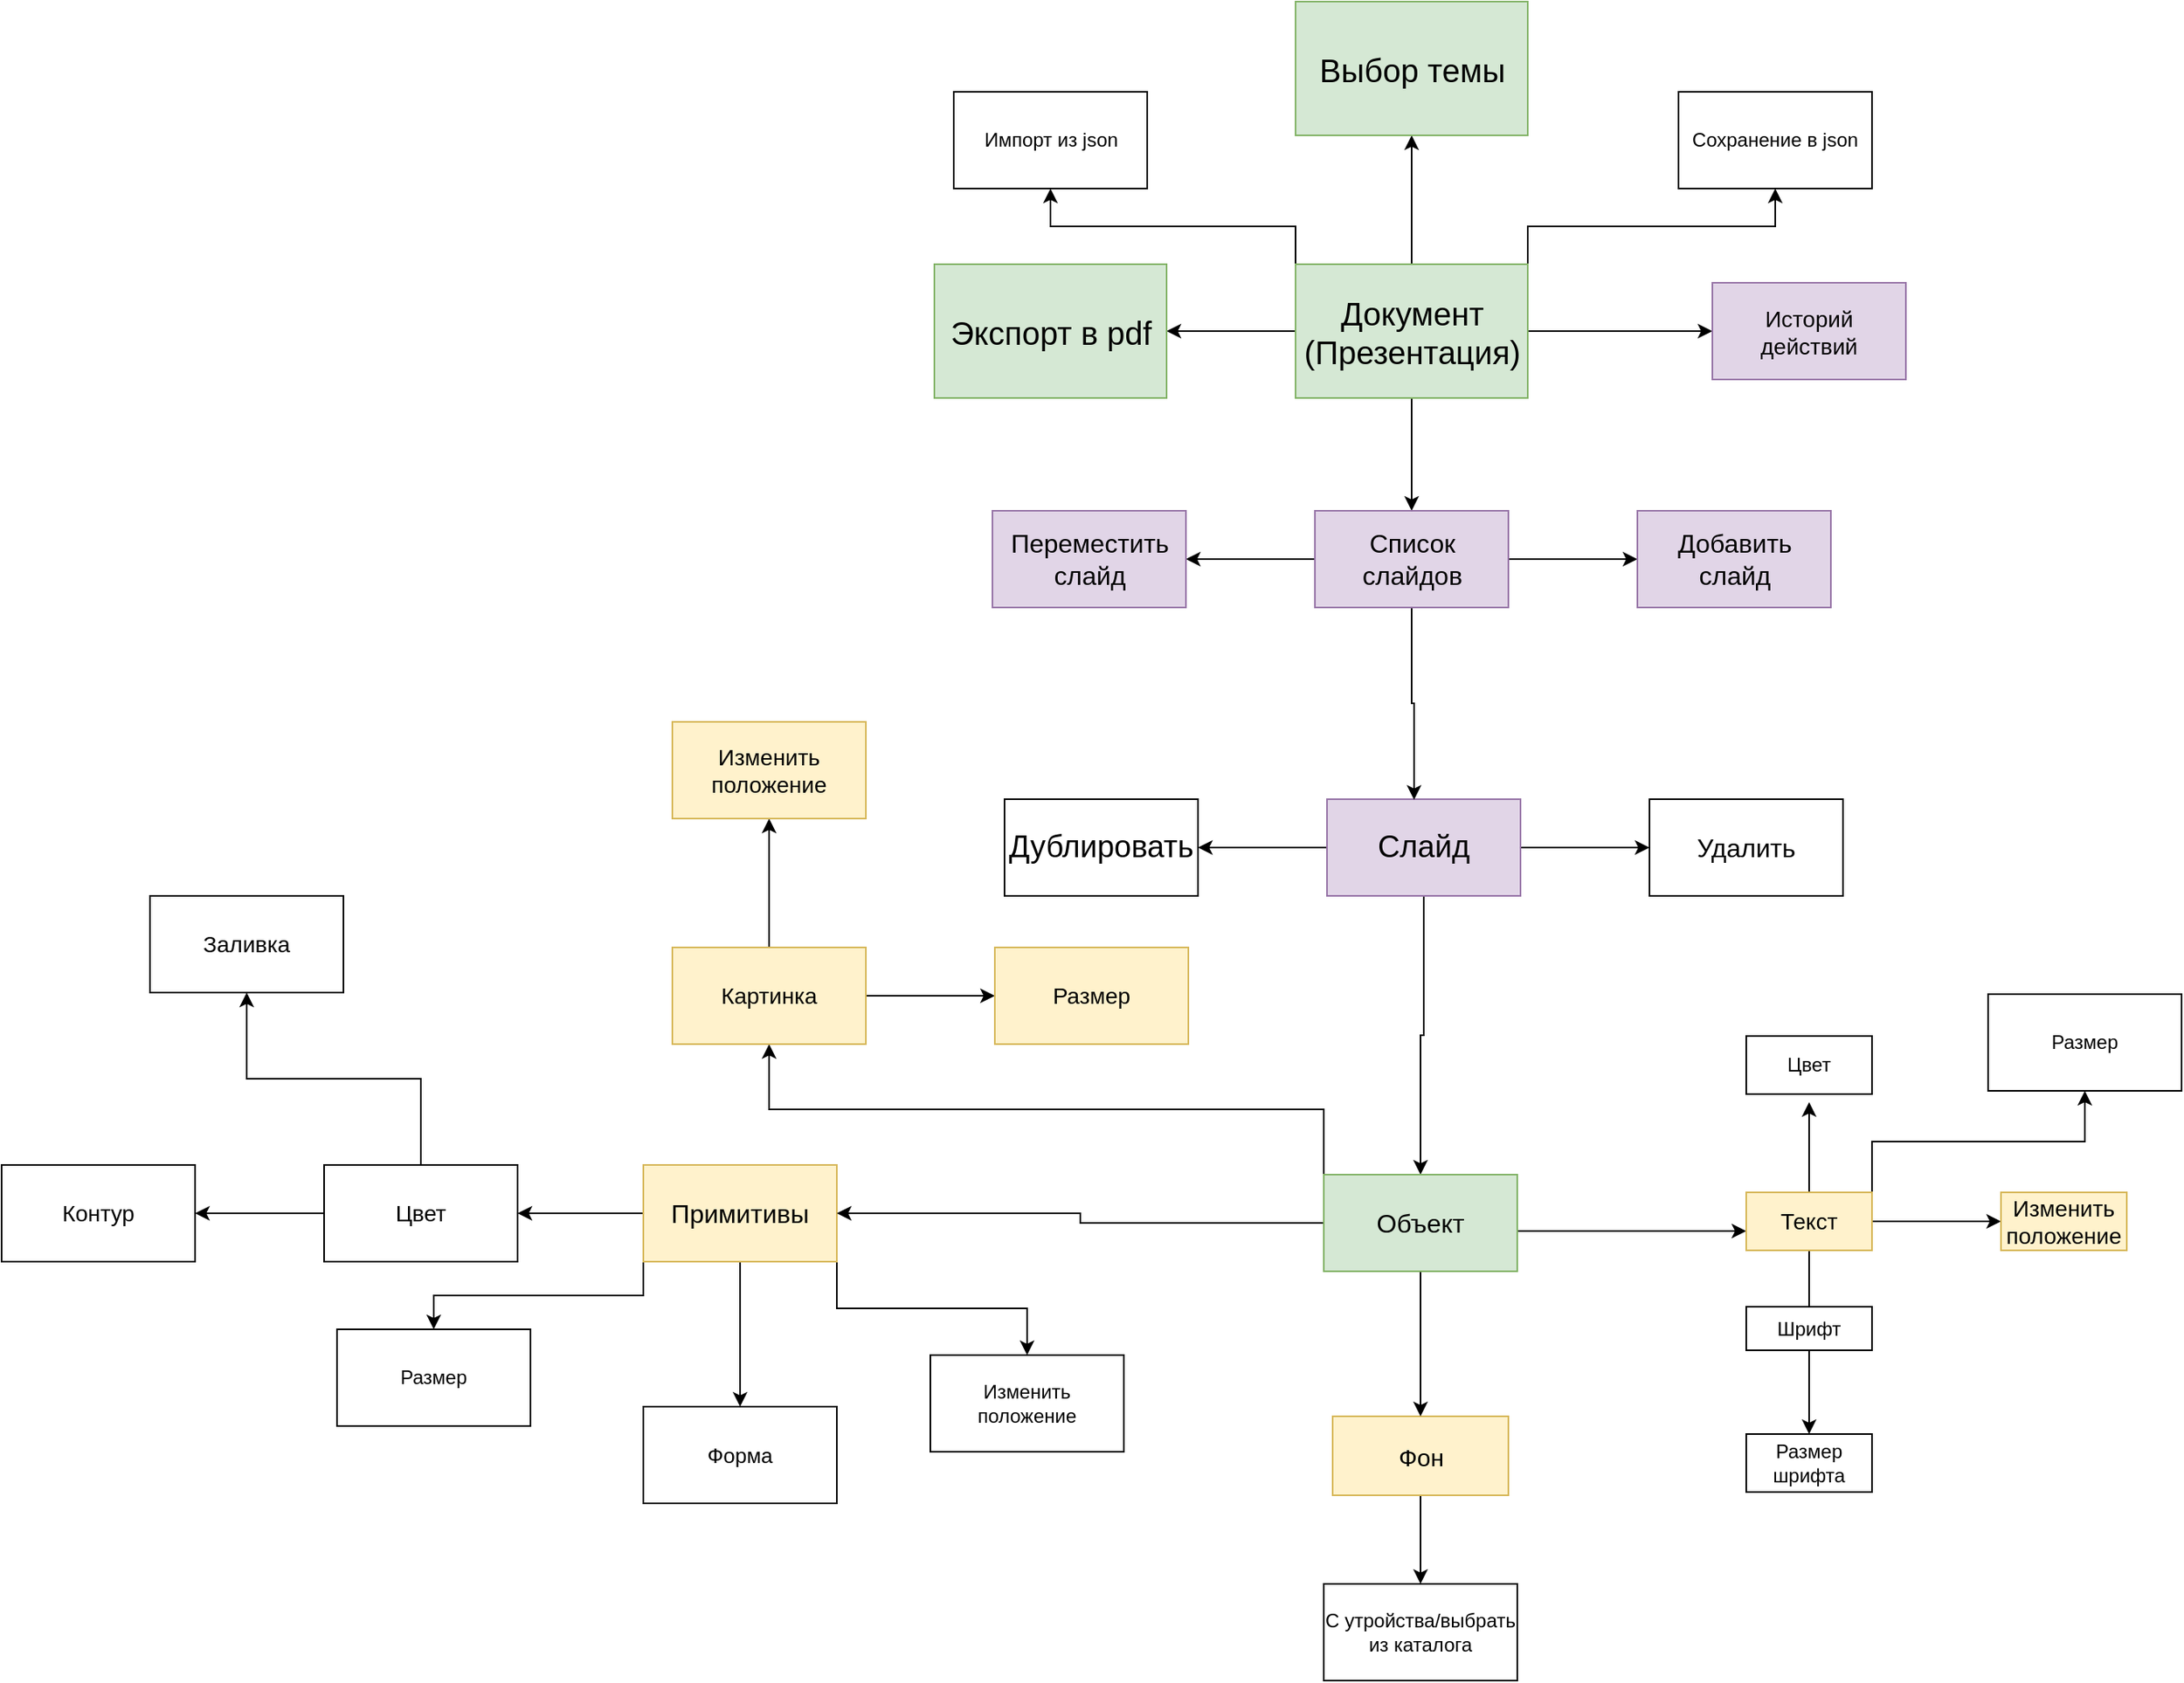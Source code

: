 <mxfile version="21.7.2" type="github">
  <diagram name="Страница — 1" id="iNld8wYBHNFczWK-KUSU">
    <mxGraphModel dx="2062" dy="1797" grid="1" gridSize="16" guides="1" tooltips="1" connect="1" arrows="1" fold="1" page="1" pageScale="1" pageWidth="827" pageHeight="1169" math="0" shadow="0">
      <root>
        <mxCell id="0" />
        <mxCell id="1" parent="0" />
        <mxCell id="mk_YrIzJI_6ENqU5XBet-40" style="edgeStyle=orthogonalEdgeStyle;rounded=0;orthogonalLoop=1;jettySize=auto;html=1;exitX=1;exitY=0.5;exitDx=0;exitDy=0;" parent="1" source="mk_YrIzJI_6ENqU5XBet-1" target="mk_YrIzJI_6ENqU5XBet-41" edge="1">
          <mxGeometry relative="1" as="geometry">
            <mxPoint x="278" y="-115" as="targetPoint" />
          </mxGeometry>
        </mxCell>
        <mxCell id="mk_YrIzJI_6ENqU5XBet-114" style="edgeStyle=orthogonalEdgeStyle;rounded=0;orthogonalLoop=1;jettySize=auto;html=1;entryX=0.5;entryY=0;entryDx=0;entryDy=0;" parent="1" source="mk_YrIzJI_6ENqU5XBet-1" target="mk_YrIzJI_6ENqU5XBet-35" edge="1">
          <mxGeometry relative="1" as="geometry" />
        </mxCell>
        <mxCell id="yCtnSM6kdCkITJ4L6hRp-8" value="" style="edgeStyle=orthogonalEdgeStyle;rounded=0;orthogonalLoop=1;jettySize=auto;html=1;" edge="1" parent="1" source="mk_YrIzJI_6ENqU5XBet-1" target="yCtnSM6kdCkITJ4L6hRp-7">
          <mxGeometry relative="1" as="geometry" />
        </mxCell>
        <mxCell id="yCtnSM6kdCkITJ4L6hRp-15" value="" style="edgeStyle=orthogonalEdgeStyle;rounded=0;orthogonalLoop=1;jettySize=auto;html=1;" edge="1" parent="1" source="mk_YrIzJI_6ENqU5XBet-1" target="yCtnSM6kdCkITJ4L6hRp-14">
          <mxGeometry relative="1" as="geometry" />
        </mxCell>
        <mxCell id="yCtnSM6kdCkITJ4L6hRp-16" style="edgeStyle=orthogonalEdgeStyle;rounded=0;orthogonalLoop=1;jettySize=auto;html=1;exitX=1;exitY=0;exitDx=0;exitDy=0;" edge="1" parent="1" source="mk_YrIzJI_6ENqU5XBet-1" target="yCtnSM6kdCkITJ4L6hRp-17">
          <mxGeometry relative="1" as="geometry">
            <mxPoint x="384" y="-160" as="targetPoint" />
          </mxGeometry>
        </mxCell>
        <mxCell id="yCtnSM6kdCkITJ4L6hRp-21" style="edgeStyle=orthogonalEdgeStyle;rounded=0;orthogonalLoop=1;jettySize=auto;html=1;exitX=0;exitY=0;exitDx=0;exitDy=0;" edge="1" parent="1" source="mk_YrIzJI_6ENqU5XBet-1" target="yCtnSM6kdCkITJ4L6hRp-22">
          <mxGeometry relative="1" as="geometry">
            <mxPoint x="-64" y="-144" as="targetPoint" />
          </mxGeometry>
        </mxCell>
        <mxCell id="mk_YrIzJI_6ENqU5XBet-1" value="&lt;font style=&quot;font-size: 20px;&quot;&gt;Документ&lt;br&gt;(Презентация)&lt;br&gt;&lt;/font&gt;" style="rounded=0;whiteSpace=wrap;html=1;fillColor=#d5e8d4;strokeColor=#82b366;" parent="1" vertex="1">
          <mxGeometry x="86.5" y="-83" width="144" height="83" as="geometry" />
        </mxCell>
        <mxCell id="mk_YrIzJI_6ENqU5XBet-7" value="" style="edgeStyle=orthogonalEdgeStyle;rounded=0;orthogonalLoop=1;jettySize=auto;html=1;exitX=0.75;exitY=0;exitDx=0;exitDy=0;" parent="1" edge="1">
          <mxGeometry relative="1" as="geometry">
            <mxPoint x="194.005" y="493" as="sourcePoint" />
            <mxPoint x="366" y="517.0" as="targetPoint" />
            <Array as="points">
              <mxPoint x="208" y="517" />
              <mxPoint x="453" y="517" />
            </Array>
          </mxGeometry>
        </mxCell>
        <mxCell id="mk_YrIzJI_6ENqU5XBet-55" style="edgeStyle=orthogonalEdgeStyle;rounded=0;orthogonalLoop=1;jettySize=auto;html=1;exitX=0.5;exitY=1;exitDx=0;exitDy=0;" parent="1" source="mk_YrIzJI_6ENqU5XBet-2" target="mk_YrIzJI_6ENqU5XBet-43" edge="1">
          <mxGeometry relative="1" as="geometry" />
        </mxCell>
        <mxCell id="mk_YrIzJI_6ENqU5XBet-107" value="" style="edgeStyle=orthogonalEdgeStyle;rounded=0;orthogonalLoop=1;jettySize=auto;html=1;" parent="1" source="mk_YrIzJI_6ENqU5XBet-2" target="mk_YrIzJI_6ENqU5XBet-106" edge="1">
          <mxGeometry relative="1" as="geometry" />
        </mxCell>
        <mxCell id="mk_YrIzJI_6ENqU5XBet-109" value="" style="edgeStyle=orthogonalEdgeStyle;rounded=0;orthogonalLoop=1;jettySize=auto;html=1;" parent="1" source="mk_YrIzJI_6ENqU5XBet-2" target="mk_YrIzJI_6ENqU5XBet-108" edge="1">
          <mxGeometry relative="1" as="geometry" />
        </mxCell>
        <mxCell id="mk_YrIzJI_6ENqU5XBet-2" value="&lt;font style=&quot;font-size: 19px;&quot;&gt;Слайд&lt;/font&gt;" style="whiteSpace=wrap;html=1;rounded=0;fillColor=#e1d5e7;strokeColor=#9673a6;" parent="1" vertex="1">
          <mxGeometry x="106" y="249" width="120" height="60" as="geometry" />
        </mxCell>
        <mxCell id="yCtnSM6kdCkITJ4L6hRp-33" style="edgeStyle=orthogonalEdgeStyle;rounded=0;orthogonalLoop=1;jettySize=auto;html=1;exitX=0.5;exitY=1;exitDx=0;exitDy=0;" edge="1" parent="1" source="mk_YrIzJI_6ENqU5XBet-4" target="yCtnSM6kdCkITJ4L6hRp-34">
          <mxGeometry relative="1" as="geometry">
            <mxPoint x="163.882" y="720" as="targetPoint" />
          </mxGeometry>
        </mxCell>
        <mxCell id="mk_YrIzJI_6ENqU5XBet-4" value="&lt;font style=&quot;font-size: 15px;&quot;&gt;Фон&lt;/font&gt;" style="whiteSpace=wrap;html=1;rounded=0;fillColor=#fff2cc;strokeColor=#d6b656;" parent="1" vertex="1">
          <mxGeometry x="109.5" y="632" width="109" height="49" as="geometry" />
        </mxCell>
        <mxCell id="mk_YrIzJI_6ENqU5XBet-13" value="" style="edgeStyle=orthogonalEdgeStyle;rounded=0;orthogonalLoop=1;jettySize=auto;html=1;" parent="1" source="mk_YrIzJI_6ENqU5XBet-6" edge="1">
          <mxGeometry relative="1" as="geometry">
            <mxPoint x="405.0" y="583" as="targetPoint" />
          </mxGeometry>
        </mxCell>
        <mxCell id="mk_YrIzJI_6ENqU5XBet-15" value="" style="edgeStyle=orthogonalEdgeStyle;rounded=0;orthogonalLoop=1;jettySize=auto;html=1;" parent="1" source="mk_YrIzJI_6ENqU5XBet-6" edge="1">
          <mxGeometry relative="1" as="geometry">
            <mxPoint x="405.0" y="437" as="targetPoint" />
          </mxGeometry>
        </mxCell>
        <mxCell id="yCtnSM6kdCkITJ4L6hRp-28" value="" style="edgeStyle=orthogonalEdgeStyle;rounded=0;orthogonalLoop=1;jettySize=auto;html=1;" edge="1" parent="1" source="mk_YrIzJI_6ENqU5XBet-6" target="yCtnSM6kdCkITJ4L6hRp-27">
          <mxGeometry relative="1" as="geometry" />
        </mxCell>
        <mxCell id="yCtnSM6kdCkITJ4L6hRp-31" style="edgeStyle=orthogonalEdgeStyle;rounded=0;orthogonalLoop=1;jettySize=auto;html=1;exitX=1;exitY=0;exitDx=0;exitDy=0;" edge="1" parent="1" source="mk_YrIzJI_6ENqU5XBet-6" target="yCtnSM6kdCkITJ4L6hRp-32">
          <mxGeometry relative="1" as="geometry">
            <mxPoint x="576.0" y="400" as="targetPoint" />
          </mxGeometry>
        </mxCell>
        <mxCell id="mk_YrIzJI_6ENqU5XBet-6" value="&lt;font style=&quot;font-size: 14px;&quot;&gt;Текст&lt;/font&gt;" style="whiteSpace=wrap;html=1;rounded=0;fillColor=#fff2cc;strokeColor=#d6b656;" parent="1" vertex="1">
          <mxGeometry x="366" y="493" width="78" height="36" as="geometry" />
        </mxCell>
        <mxCell id="mk_YrIzJI_6ENqU5XBet-56" style="edgeStyle=orthogonalEdgeStyle;rounded=0;orthogonalLoop=1;jettySize=auto;html=1;exitX=0.5;exitY=1;exitDx=0;exitDy=0;entryX=0.5;entryY=0;entryDx=0;entryDy=0;" parent="1" source="mk_YrIzJI_6ENqU5XBet-12" target="mk_YrIzJI_6ENqU5XBet-18" edge="1">
          <mxGeometry relative="1" as="geometry" />
        </mxCell>
        <mxCell id="mk_YrIzJI_6ENqU5XBet-12" value="Шрифт" style="whiteSpace=wrap;html=1;rounded=0;" parent="1" vertex="1">
          <mxGeometry x="366" y="564" width="78" height="27" as="geometry" />
        </mxCell>
        <mxCell id="mk_YrIzJI_6ENqU5XBet-14" value="Цвет" style="whiteSpace=wrap;html=1;rounded=0;" parent="1" vertex="1">
          <mxGeometry x="366" y="396" width="78" height="36" as="geometry" />
        </mxCell>
        <mxCell id="mk_YrIzJI_6ENqU5XBet-18" value="Размер шрифта" style="whiteSpace=wrap;html=1;rounded=0;" parent="1" vertex="1">
          <mxGeometry x="366" y="643" width="78" height="36" as="geometry" />
        </mxCell>
        <mxCell id="mk_YrIzJI_6ENqU5XBet-25" value="" style="edgeStyle=orthogonalEdgeStyle;rounded=0;orthogonalLoop=1;jettySize=auto;html=1;" parent="1" source="mk_YrIzJI_6ENqU5XBet-22" target="mk_YrIzJI_6ENqU5XBet-24" edge="1">
          <mxGeometry relative="1" as="geometry" />
        </mxCell>
        <mxCell id="mk_YrIzJI_6ENqU5XBet-38" value="" style="edgeStyle=orthogonalEdgeStyle;rounded=0;orthogonalLoop=1;jettySize=auto;html=1;" parent="1" source="mk_YrIzJI_6ENqU5XBet-22" target="mk_YrIzJI_6ENqU5XBet-37" edge="1">
          <mxGeometry relative="1" as="geometry" />
        </mxCell>
        <mxCell id="yCtnSM6kdCkITJ4L6hRp-23" style="edgeStyle=orthogonalEdgeStyle;rounded=0;orthogonalLoop=1;jettySize=auto;html=1;exitX=1;exitY=1;exitDx=0;exitDy=0;" edge="1" parent="1" source="mk_YrIzJI_6ENqU5XBet-22" target="yCtnSM6kdCkITJ4L6hRp-24">
          <mxGeometry relative="1" as="geometry">
            <mxPoint x="-80" y="624" as="targetPoint" />
          </mxGeometry>
        </mxCell>
        <mxCell id="yCtnSM6kdCkITJ4L6hRp-25" style="edgeStyle=orthogonalEdgeStyle;rounded=0;orthogonalLoop=1;jettySize=auto;html=1;exitX=0;exitY=1;exitDx=0;exitDy=0;" edge="1" parent="1" source="mk_YrIzJI_6ENqU5XBet-22" target="yCtnSM6kdCkITJ4L6hRp-26">
          <mxGeometry relative="1" as="geometry">
            <mxPoint x="-448" y="608" as="targetPoint" />
          </mxGeometry>
        </mxCell>
        <mxCell id="mk_YrIzJI_6ENqU5XBet-22" value="&lt;font style=&quot;font-size: 16px;&quot;&gt;Примитивы&lt;/font&gt;" style="rounded=0;whiteSpace=wrap;html=1;fillColor=#fff2cc;strokeColor=#d6b656;" parent="1" vertex="1">
          <mxGeometry x="-318" y="476" width="120" height="60" as="geometry" />
        </mxCell>
        <mxCell id="mk_YrIzJI_6ENqU5XBet-59" value="" style="edgeStyle=orthogonalEdgeStyle;rounded=0;orthogonalLoop=1;jettySize=auto;html=1;" parent="1" source="mk_YrIzJI_6ENqU5XBet-24" target="mk_YrIzJI_6ENqU5XBet-58" edge="1">
          <mxGeometry relative="1" as="geometry" />
        </mxCell>
        <mxCell id="mk_YrIzJI_6ENqU5XBet-61" value="" style="edgeStyle=orthogonalEdgeStyle;rounded=0;orthogonalLoop=1;jettySize=auto;html=1;" parent="1" source="mk_YrIzJI_6ENqU5XBet-24" target="mk_YrIzJI_6ENqU5XBet-60" edge="1">
          <mxGeometry relative="1" as="geometry" />
        </mxCell>
        <mxCell id="mk_YrIzJI_6ENqU5XBet-24" value="&lt;font style=&quot;font-size: 14px;&quot;&gt;Цвет&lt;/font&gt;" style="rounded=0;whiteSpace=wrap;html=1;" parent="1" vertex="1">
          <mxGeometry x="-516" y="476" width="120" height="60" as="geometry" />
        </mxCell>
        <mxCell id="mk_YrIzJI_6ENqU5XBet-112" style="edgeStyle=orthogonalEdgeStyle;rounded=0;orthogonalLoop=1;jettySize=auto;html=1;entryX=0.45;entryY=0.006;entryDx=0;entryDy=0;entryPerimeter=0;" parent="1" source="mk_YrIzJI_6ENqU5XBet-35" target="mk_YrIzJI_6ENqU5XBet-2" edge="1">
          <mxGeometry relative="1" as="geometry" />
        </mxCell>
        <mxCell id="yCtnSM6kdCkITJ4L6hRp-11" value="" style="edgeStyle=orthogonalEdgeStyle;rounded=0;orthogonalLoop=1;jettySize=auto;html=1;" edge="1" parent="1" source="mk_YrIzJI_6ENqU5XBet-35" target="yCtnSM6kdCkITJ4L6hRp-10">
          <mxGeometry relative="1" as="geometry" />
        </mxCell>
        <mxCell id="yCtnSM6kdCkITJ4L6hRp-13" value="" style="edgeStyle=orthogonalEdgeStyle;rounded=0;orthogonalLoop=1;jettySize=auto;html=1;" edge="1" parent="1" source="mk_YrIzJI_6ENqU5XBet-35" target="yCtnSM6kdCkITJ4L6hRp-12">
          <mxGeometry relative="1" as="geometry" />
        </mxCell>
        <mxCell id="mk_YrIzJI_6ENqU5XBet-35" value="&lt;font style=&quot;&quot;&gt;&lt;font style=&quot;font-size: 16px;&quot;&gt;Список слайдов&lt;/font&gt;&lt;br&gt;&lt;/font&gt;" style="rounded=0;whiteSpace=wrap;html=1;fillColor=#e1d5e7;strokeColor=#9673a6;" parent="1" vertex="1">
          <mxGeometry x="98.5" y="70" width="120" height="60" as="geometry" />
        </mxCell>
        <mxCell id="mk_YrIzJI_6ENqU5XBet-37" value="&lt;font style=&quot;font-size: 13px;&quot;&gt;Форма&lt;/font&gt;" style="rounded=0;whiteSpace=wrap;html=1;" parent="1" vertex="1">
          <mxGeometry x="-318" y="626" width="120" height="60" as="geometry" />
        </mxCell>
        <mxCell id="mk_YrIzJI_6ENqU5XBet-41" value="&lt;font style=&quot;font-size: 14px;&quot;&gt;Историй действий&lt;/font&gt;" style="rounded=0;whiteSpace=wrap;html=1;fillColor=#e1d5e7;strokeColor=#9673a6;" parent="1" vertex="1">
          <mxGeometry x="345" y="-71.5" width="120" height="60" as="geometry" />
        </mxCell>
        <mxCell id="mk_YrIzJI_6ENqU5XBet-48" style="edgeStyle=orthogonalEdgeStyle;rounded=0;orthogonalLoop=1;jettySize=auto;html=1;entryX=0.5;entryY=0;entryDx=0;entryDy=0;" parent="1" source="mk_YrIzJI_6ENqU5XBet-43" target="mk_YrIzJI_6ENqU5XBet-4" edge="1">
          <mxGeometry relative="1" as="geometry" />
        </mxCell>
        <mxCell id="mk_YrIzJI_6ENqU5XBet-50" style="edgeStyle=orthogonalEdgeStyle;rounded=0;orthogonalLoop=1;jettySize=auto;html=1;exitX=0;exitY=0;exitDx=0;exitDy=0;" parent="1" source="mk_YrIzJI_6ENqU5XBet-43" target="mk_YrIzJI_6ENqU5XBet-54" edge="1">
          <mxGeometry relative="1" as="geometry">
            <mxPoint x="-16" y="285" as="targetPoint" />
          </mxGeometry>
        </mxCell>
        <mxCell id="mk_YrIzJI_6ENqU5XBet-52" style="edgeStyle=orthogonalEdgeStyle;rounded=0;orthogonalLoop=1;jettySize=auto;html=1;exitX=0;exitY=0.5;exitDx=0;exitDy=0;" parent="1" source="mk_YrIzJI_6ENqU5XBet-43" target="mk_YrIzJI_6ENqU5XBet-22" edge="1">
          <mxGeometry relative="1" as="geometry" />
        </mxCell>
        <mxCell id="mk_YrIzJI_6ENqU5XBet-43" value="&lt;font style=&quot;font-size: 16px;&quot;&gt;Объект&lt;/font&gt;" style="rounded=0;whiteSpace=wrap;html=1;fillColor=#d5e8d4;strokeColor=#82b366;" parent="1" vertex="1">
          <mxGeometry x="104.005" y="482" width="120" height="60" as="geometry" />
        </mxCell>
        <mxCell id="yCtnSM6kdCkITJ4L6hRp-2" value="" style="edgeStyle=orthogonalEdgeStyle;rounded=0;orthogonalLoop=1;jettySize=auto;html=1;" edge="1" parent="1" source="mk_YrIzJI_6ENqU5XBet-54" target="yCtnSM6kdCkITJ4L6hRp-1">
          <mxGeometry relative="1" as="geometry" />
        </mxCell>
        <mxCell id="yCtnSM6kdCkITJ4L6hRp-4" value="" style="edgeStyle=orthogonalEdgeStyle;rounded=0;orthogonalLoop=1;jettySize=auto;html=1;" edge="1" parent="1" source="mk_YrIzJI_6ENqU5XBet-54" target="yCtnSM6kdCkITJ4L6hRp-3">
          <mxGeometry relative="1" as="geometry" />
        </mxCell>
        <mxCell id="mk_YrIzJI_6ENqU5XBet-54" value="&lt;font style=&quot;font-size: 14px;&quot;&gt;Картинка&lt;/font&gt;" style="rounded=0;whiteSpace=wrap;html=1;fillColor=#fff2cc;strokeColor=#d6b656;" parent="1" vertex="1">
          <mxGeometry x="-300" y="341" width="120" height="60" as="geometry" />
        </mxCell>
        <mxCell id="mk_YrIzJI_6ENqU5XBet-58" value="&lt;font style=&quot;font-size: 14px;&quot;&gt;Заливка&lt;/font&gt;" style="rounded=0;whiteSpace=wrap;html=1;" parent="1" vertex="1">
          <mxGeometry x="-624" y="309" width="120" height="60" as="geometry" />
        </mxCell>
        <mxCell id="mk_YrIzJI_6ENqU5XBet-60" value="&lt;font style=&quot;font-size: 14px;&quot;&gt;Контур&lt;/font&gt;" style="rounded=0;whiteSpace=wrap;html=1;" parent="1" vertex="1">
          <mxGeometry x="-716" y="476" width="120" height="60" as="geometry" />
        </mxCell>
        <mxCell id="mk_YrIzJI_6ENqU5XBet-106" value="&lt;font style=&quot;font-size: 16px;&quot;&gt;Удалить&lt;/font&gt;" style="whiteSpace=wrap;html=1;rounded=0;" parent="1" vertex="1">
          <mxGeometry x="306" y="249" width="120" height="60" as="geometry" />
        </mxCell>
        <mxCell id="mk_YrIzJI_6ENqU5XBet-108" value="&lt;font style=&quot;font-size: 19px;&quot;&gt;Дублировать&lt;/font&gt;" style="whiteSpace=wrap;html=1;rounded=0;" parent="1" vertex="1">
          <mxGeometry x="-94" y="249" width="120" height="60" as="geometry" />
        </mxCell>
        <mxCell id="yCtnSM6kdCkITJ4L6hRp-1" value="&lt;font style=&quot;font-size: 14px;&quot;&gt;Изменить положение&lt;/font&gt;" style="rounded=0;whiteSpace=wrap;html=1;fillColor=#fff2cc;strokeColor=#d6b656;" vertex="1" parent="1">
          <mxGeometry x="-300" y="201" width="120" height="60" as="geometry" />
        </mxCell>
        <mxCell id="yCtnSM6kdCkITJ4L6hRp-3" value="&lt;font style=&quot;font-size: 14px;&quot;&gt;Размер&lt;/font&gt;" style="rounded=0;whiteSpace=wrap;html=1;fillColor=#fff2cc;strokeColor=#d6b656;" vertex="1" parent="1">
          <mxGeometry x="-100" y="341" width="120" height="60" as="geometry" />
        </mxCell>
        <mxCell id="yCtnSM6kdCkITJ4L6hRp-7" value="&lt;font style=&quot;font-size: 20px;&quot;&gt;Выбор темы&lt;br&gt;&lt;/font&gt;" style="rounded=0;whiteSpace=wrap;html=1;fillColor=#d5e8d4;strokeColor=#82b366;" vertex="1" parent="1">
          <mxGeometry x="86.5" y="-246" width="144" height="83" as="geometry" />
        </mxCell>
        <mxCell id="yCtnSM6kdCkITJ4L6hRp-10" value="&lt;font style=&quot;&quot;&gt;&lt;font style=&quot;font-size: 16px;&quot;&gt;Добавить слайд&lt;/font&gt;&lt;br&gt;&lt;/font&gt;" style="rounded=0;whiteSpace=wrap;html=1;fillColor=#e1d5e7;strokeColor=#9673a6;" vertex="1" parent="1">
          <mxGeometry x="298.5" y="70" width="120" height="60" as="geometry" />
        </mxCell>
        <mxCell id="yCtnSM6kdCkITJ4L6hRp-12" value="&lt;font style=&quot;&quot;&gt;&lt;font style=&quot;font-size: 16px;&quot;&gt;Переместить слайд&lt;/font&gt;&lt;br&gt;&lt;/font&gt;" style="rounded=0;whiteSpace=wrap;html=1;fillColor=#e1d5e7;strokeColor=#9673a6;" vertex="1" parent="1">
          <mxGeometry x="-101.5" y="70" width="120" height="60" as="geometry" />
        </mxCell>
        <mxCell id="yCtnSM6kdCkITJ4L6hRp-14" value="&lt;font style=&quot;font-size: 20px;&quot;&gt;Экспорт в pdf&lt;br&gt;&lt;/font&gt;" style="rounded=0;whiteSpace=wrap;html=1;fillColor=#d5e8d4;strokeColor=#82b366;" vertex="1" parent="1">
          <mxGeometry x="-137.5" y="-83" width="144" height="83" as="geometry" />
        </mxCell>
        <mxCell id="yCtnSM6kdCkITJ4L6hRp-17" value="Сохранение в json" style="rounded=0;whiteSpace=wrap;html=1;" vertex="1" parent="1">
          <mxGeometry x="324" y="-190" width="120" height="60" as="geometry" />
        </mxCell>
        <mxCell id="yCtnSM6kdCkITJ4L6hRp-22" value="Импорт из json" style="rounded=0;whiteSpace=wrap;html=1;" vertex="1" parent="1">
          <mxGeometry x="-125.5" y="-190" width="120" height="60" as="geometry" />
        </mxCell>
        <mxCell id="yCtnSM6kdCkITJ4L6hRp-24" value="Изменить положение" style="rounded=0;whiteSpace=wrap;html=1;" vertex="1" parent="1">
          <mxGeometry x="-140" y="594" width="120" height="60" as="geometry" />
        </mxCell>
        <mxCell id="yCtnSM6kdCkITJ4L6hRp-26" value="Размер" style="rounded=0;whiteSpace=wrap;html=1;" vertex="1" parent="1">
          <mxGeometry x="-508" y="578" width="120" height="60" as="geometry" />
        </mxCell>
        <mxCell id="yCtnSM6kdCkITJ4L6hRp-27" value="&lt;font style=&quot;font-size: 14px;&quot;&gt;Изменить положение&lt;/font&gt;" style="whiteSpace=wrap;html=1;rounded=0;fillColor=#fff2cc;strokeColor=#d6b656;" vertex="1" parent="1">
          <mxGeometry x="524" y="493" width="78" height="36" as="geometry" />
        </mxCell>
        <mxCell id="yCtnSM6kdCkITJ4L6hRp-32" value="Размер" style="rounded=0;whiteSpace=wrap;html=1;" vertex="1" parent="1">
          <mxGeometry x="516.0" y="370" width="120" height="60" as="geometry" />
        </mxCell>
        <mxCell id="yCtnSM6kdCkITJ4L6hRp-34" value="С утройства/выбрать из каталога" style="rounded=0;whiteSpace=wrap;html=1;" vertex="1" parent="1">
          <mxGeometry x="104.002" y="736" width="120" height="60" as="geometry" />
        </mxCell>
      </root>
    </mxGraphModel>
  </diagram>
</mxfile>
